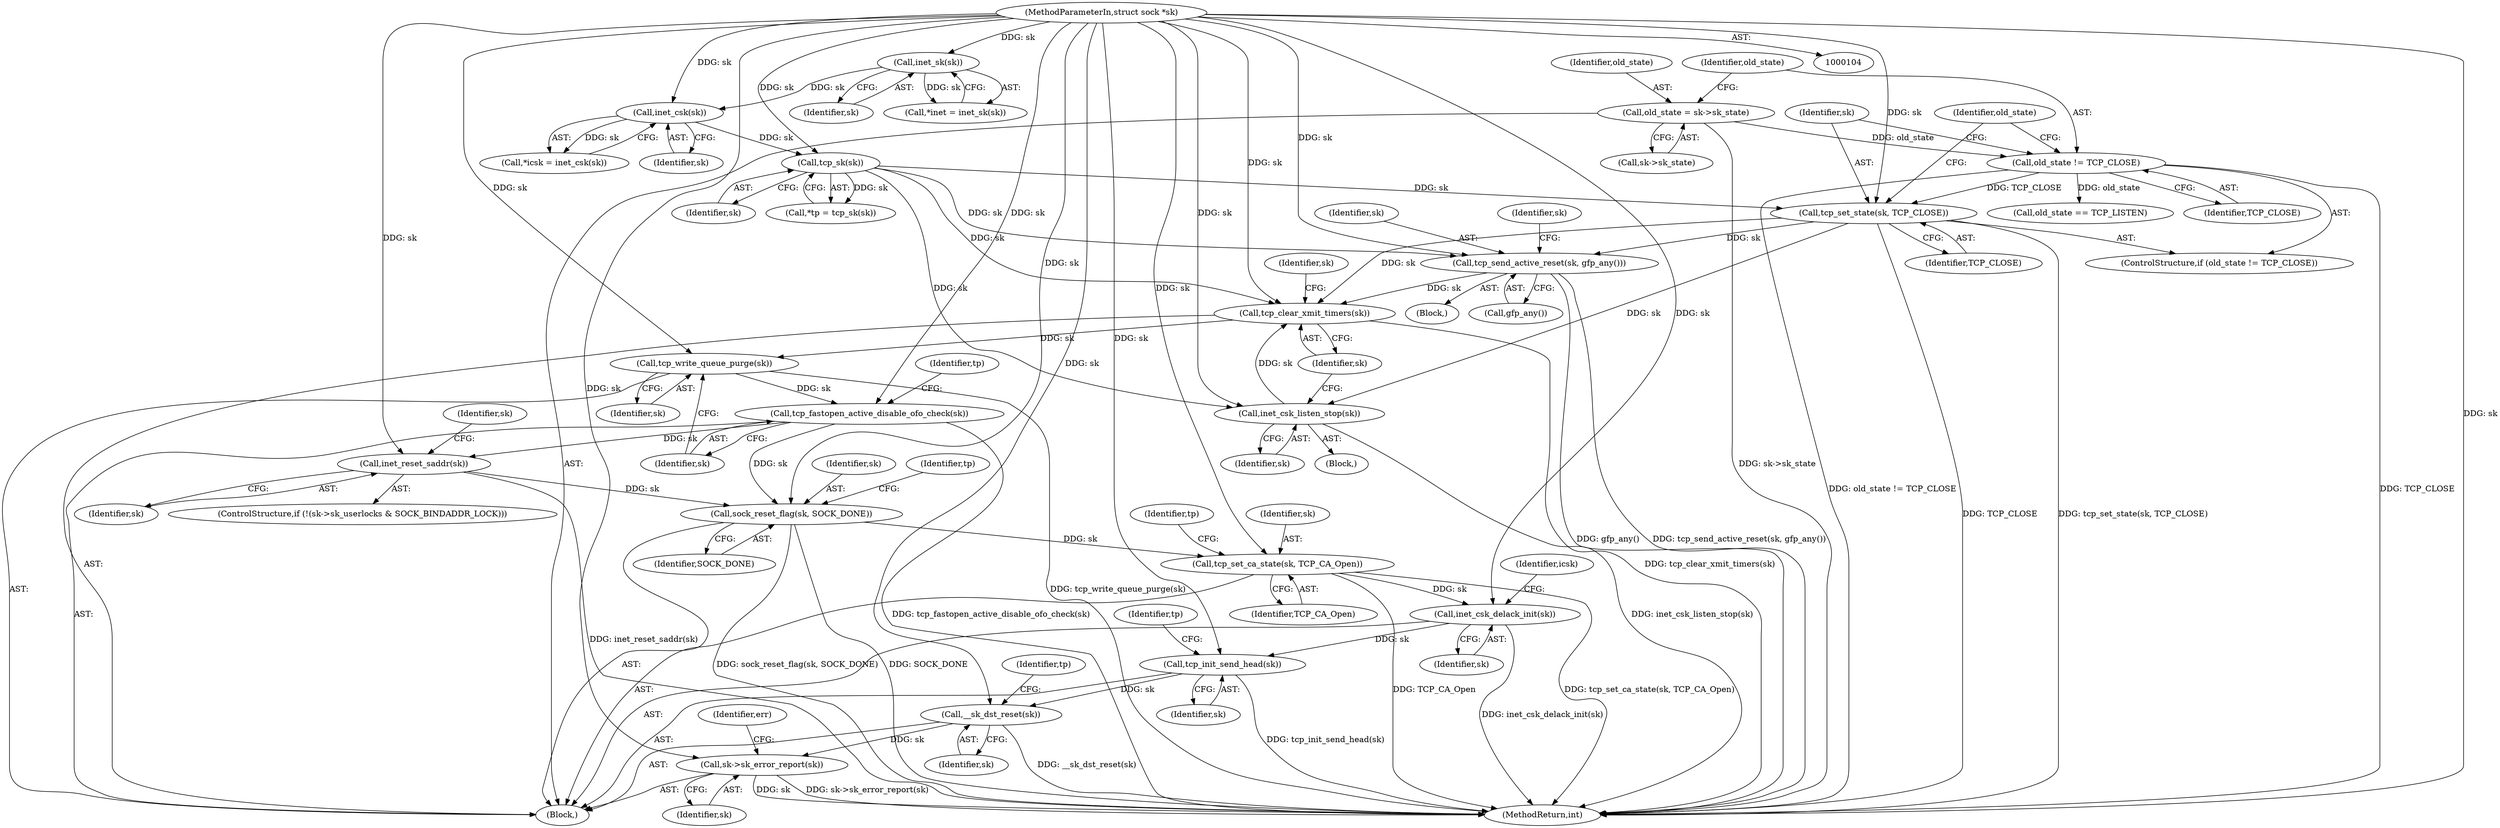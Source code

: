 digraph "0_linux_499350a5a6e7512d9ed369ed63a4244b6536f4f8@API" {
"1000205" [label="(Call,tcp_write_queue_purge(sk))"];
"1000198" [label="(Call,tcp_clear_xmit_timers(sk))"];
"1000180" [label="(Call,tcp_send_active_reset(sk, gfp_any()))"];
"1000121" [label="(Call,tcp_sk(sk))"];
"1000116" [label="(Call,inet_csk(sk))"];
"1000111" [label="(Call,inet_sk(sk))"];
"1000105" [label="(MethodParameterIn,struct sock *sk)"];
"1000137" [label="(Call,tcp_set_state(sk, TCP_CLOSE))"];
"1000134" [label="(Call,old_state != TCP_CLOSE)"];
"1000128" [label="(Call,old_state = sk->sk_state)"];
"1000145" [label="(Call,inet_csk_listen_stop(sk))"];
"1000207" [label="(Call,tcp_fastopen_active_disable_ofo_check(sk))"];
"1000226" [label="(Call,inet_reset_saddr(sk))"];
"1000233" [label="(Call,sock_reset_flag(sk, SOCK_DONE))"];
"1000296" [label="(Call,tcp_set_ca_state(sk, TCP_CA_Open))"];
"1000301" [label="(Call,inet_csk_delack_init(sk))"];
"1000310" [label="(Call,tcp_init_send_head(sk))"];
"1000322" [label="(Call,__sk_dst_reset(sk))"];
"1000342" [label="(Call,sk->sk_error_report(sk))"];
"1000227" [label="(Identifier,sk)"];
"1000116" [label="(Call,inet_csk(sk))"];
"1000133" [label="(ControlStructure,if (old_state != TCP_CLOSE))"];
"1000226" [label="(Call,inet_reset_saddr(sk))"];
"1000114" [label="(Call,*icsk = inet_csk(sk))"];
"1000137" [label="(Call,tcp_set_state(sk, TCP_CLOSE))"];
"1000128" [label="(Call,old_state = sk->sk_state)"];
"1000141" [label="(Call,old_state == TCP_LISTEN)"];
"1000134" [label="(Call,old_state != TCP_CLOSE)"];
"1000203" [label="(Identifier,sk)"];
"1000342" [label="(Call,sk->sk_error_report(sk))"];
"1000296" [label="(Call,tcp_set_ca_state(sk, TCP_CA_Open))"];
"1000343" [label="(Identifier,sk)"];
"1000212" [label="(Identifier,tp)"];
"1000119" [label="(Call,*tp = tcp_sk(sk))"];
"1000182" [label="(Call,gfp_any())"];
"1000230" [label="(Identifier,sk)"];
"1000198" [label="(Call,tcp_clear_xmit_timers(sk))"];
"1000142" [label="(Identifier,old_state)"];
"1000105" [label="(MethodParameterIn,struct sock *sk)"];
"1000219" [label="(ControlStructure,if (!(sk->sk_userlocks & SOCK_BINDADDR_LOCK)))"];
"1000315" [label="(Identifier,tp)"];
"1000145" [label="(Call,inet_csk_listen_stop(sk))"];
"1000129" [label="(Identifier,old_state)"];
"1000234" [label="(Identifier,sk)"];
"1000138" [label="(Identifier,sk)"];
"1000311" [label="(Identifier,sk)"];
"1000130" [label="(Call,sk->sk_state)"];
"1000144" [label="(Block,)"];
"1000205" [label="(Call,tcp_write_queue_purge(sk))"];
"1000345" [label="(Identifier,err)"];
"1000117" [label="(Identifier,sk)"];
"1000302" [label="(Identifier,sk)"];
"1000233" [label="(Call,sock_reset_flag(sk, SOCK_DONE))"];
"1000107" [label="(Block,)"];
"1000301" [label="(Call,inet_csk_delack_init(sk))"];
"1000135" [label="(Identifier,old_state)"];
"1000146" [label="(Identifier,sk)"];
"1000121" [label="(Call,tcp_sk(sk))"];
"1000112" [label="(Identifier,sk)"];
"1000111" [label="(Call,inet_sk(sk))"];
"1000235" [label="(Identifier,SOCK_DONE)"];
"1000139" [label="(Identifier,TCP_CLOSE)"];
"1000306" [label="(Identifier,icsk)"];
"1000323" [label="(Identifier,sk)"];
"1000346" [label="(MethodReturn,int)"];
"1000206" [label="(Identifier,sk)"];
"1000298" [label="(Identifier,TCP_CA_Open)"];
"1000180" [label="(Call,tcp_send_active_reset(sk, gfp_any()))"];
"1000238" [label="(Identifier,tp)"];
"1000297" [label="(Identifier,sk)"];
"1000300" [label="(Identifier,tp)"];
"1000109" [label="(Call,*inet = inet_sk(sk))"];
"1000325" [label="(Identifier,tp)"];
"1000122" [label="(Identifier,sk)"];
"1000208" [label="(Identifier,sk)"];
"1000179" [label="(Block,)"];
"1000322" [label="(Call,__sk_dst_reset(sk))"];
"1000181" [label="(Identifier,sk)"];
"1000185" [label="(Identifier,sk)"];
"1000199" [label="(Identifier,sk)"];
"1000207" [label="(Call,tcp_fastopen_active_disable_ofo_check(sk))"];
"1000310" [label="(Call,tcp_init_send_head(sk))"];
"1000136" [label="(Identifier,TCP_CLOSE)"];
"1000205" -> "1000107"  [label="AST: "];
"1000205" -> "1000206"  [label="CFG: "];
"1000206" -> "1000205"  [label="AST: "];
"1000208" -> "1000205"  [label="CFG: "];
"1000205" -> "1000346"  [label="DDG: tcp_write_queue_purge(sk)"];
"1000198" -> "1000205"  [label="DDG: sk"];
"1000105" -> "1000205"  [label="DDG: sk"];
"1000205" -> "1000207"  [label="DDG: sk"];
"1000198" -> "1000107"  [label="AST: "];
"1000198" -> "1000199"  [label="CFG: "];
"1000199" -> "1000198"  [label="AST: "];
"1000203" -> "1000198"  [label="CFG: "];
"1000198" -> "1000346"  [label="DDG: tcp_clear_xmit_timers(sk)"];
"1000180" -> "1000198"  [label="DDG: sk"];
"1000121" -> "1000198"  [label="DDG: sk"];
"1000137" -> "1000198"  [label="DDG: sk"];
"1000145" -> "1000198"  [label="DDG: sk"];
"1000105" -> "1000198"  [label="DDG: sk"];
"1000180" -> "1000179"  [label="AST: "];
"1000180" -> "1000182"  [label="CFG: "];
"1000181" -> "1000180"  [label="AST: "];
"1000182" -> "1000180"  [label="AST: "];
"1000185" -> "1000180"  [label="CFG: "];
"1000180" -> "1000346"  [label="DDG: gfp_any()"];
"1000180" -> "1000346"  [label="DDG: tcp_send_active_reset(sk, gfp_any())"];
"1000121" -> "1000180"  [label="DDG: sk"];
"1000137" -> "1000180"  [label="DDG: sk"];
"1000105" -> "1000180"  [label="DDG: sk"];
"1000121" -> "1000119"  [label="AST: "];
"1000121" -> "1000122"  [label="CFG: "];
"1000122" -> "1000121"  [label="AST: "];
"1000119" -> "1000121"  [label="CFG: "];
"1000121" -> "1000119"  [label="DDG: sk"];
"1000116" -> "1000121"  [label="DDG: sk"];
"1000105" -> "1000121"  [label="DDG: sk"];
"1000121" -> "1000137"  [label="DDG: sk"];
"1000121" -> "1000145"  [label="DDG: sk"];
"1000116" -> "1000114"  [label="AST: "];
"1000116" -> "1000117"  [label="CFG: "];
"1000117" -> "1000116"  [label="AST: "];
"1000114" -> "1000116"  [label="CFG: "];
"1000116" -> "1000114"  [label="DDG: sk"];
"1000111" -> "1000116"  [label="DDG: sk"];
"1000105" -> "1000116"  [label="DDG: sk"];
"1000111" -> "1000109"  [label="AST: "];
"1000111" -> "1000112"  [label="CFG: "];
"1000112" -> "1000111"  [label="AST: "];
"1000109" -> "1000111"  [label="CFG: "];
"1000111" -> "1000109"  [label="DDG: sk"];
"1000105" -> "1000111"  [label="DDG: sk"];
"1000105" -> "1000104"  [label="AST: "];
"1000105" -> "1000346"  [label="DDG: sk"];
"1000105" -> "1000137"  [label="DDG: sk"];
"1000105" -> "1000145"  [label="DDG: sk"];
"1000105" -> "1000207"  [label="DDG: sk"];
"1000105" -> "1000226"  [label="DDG: sk"];
"1000105" -> "1000233"  [label="DDG: sk"];
"1000105" -> "1000296"  [label="DDG: sk"];
"1000105" -> "1000301"  [label="DDG: sk"];
"1000105" -> "1000310"  [label="DDG: sk"];
"1000105" -> "1000322"  [label="DDG: sk"];
"1000105" -> "1000342"  [label="DDG: sk"];
"1000137" -> "1000133"  [label="AST: "];
"1000137" -> "1000139"  [label="CFG: "];
"1000138" -> "1000137"  [label="AST: "];
"1000139" -> "1000137"  [label="AST: "];
"1000142" -> "1000137"  [label="CFG: "];
"1000137" -> "1000346"  [label="DDG: TCP_CLOSE"];
"1000137" -> "1000346"  [label="DDG: tcp_set_state(sk, TCP_CLOSE)"];
"1000134" -> "1000137"  [label="DDG: TCP_CLOSE"];
"1000137" -> "1000145"  [label="DDG: sk"];
"1000134" -> "1000133"  [label="AST: "];
"1000134" -> "1000136"  [label="CFG: "];
"1000135" -> "1000134"  [label="AST: "];
"1000136" -> "1000134"  [label="AST: "];
"1000138" -> "1000134"  [label="CFG: "];
"1000142" -> "1000134"  [label="CFG: "];
"1000134" -> "1000346"  [label="DDG: old_state != TCP_CLOSE"];
"1000134" -> "1000346"  [label="DDG: TCP_CLOSE"];
"1000128" -> "1000134"  [label="DDG: old_state"];
"1000134" -> "1000141"  [label="DDG: old_state"];
"1000128" -> "1000107"  [label="AST: "];
"1000128" -> "1000130"  [label="CFG: "];
"1000129" -> "1000128"  [label="AST: "];
"1000130" -> "1000128"  [label="AST: "];
"1000135" -> "1000128"  [label="CFG: "];
"1000128" -> "1000346"  [label="DDG: sk->sk_state"];
"1000145" -> "1000144"  [label="AST: "];
"1000145" -> "1000146"  [label="CFG: "];
"1000146" -> "1000145"  [label="AST: "];
"1000199" -> "1000145"  [label="CFG: "];
"1000145" -> "1000346"  [label="DDG: inet_csk_listen_stop(sk)"];
"1000207" -> "1000107"  [label="AST: "];
"1000207" -> "1000208"  [label="CFG: "];
"1000208" -> "1000207"  [label="AST: "];
"1000212" -> "1000207"  [label="CFG: "];
"1000207" -> "1000346"  [label="DDG: tcp_fastopen_active_disable_ofo_check(sk)"];
"1000207" -> "1000226"  [label="DDG: sk"];
"1000207" -> "1000233"  [label="DDG: sk"];
"1000226" -> "1000219"  [label="AST: "];
"1000226" -> "1000227"  [label="CFG: "];
"1000227" -> "1000226"  [label="AST: "];
"1000230" -> "1000226"  [label="CFG: "];
"1000226" -> "1000346"  [label="DDG: inet_reset_saddr(sk)"];
"1000226" -> "1000233"  [label="DDG: sk"];
"1000233" -> "1000107"  [label="AST: "];
"1000233" -> "1000235"  [label="CFG: "];
"1000234" -> "1000233"  [label="AST: "];
"1000235" -> "1000233"  [label="AST: "];
"1000238" -> "1000233"  [label="CFG: "];
"1000233" -> "1000346"  [label="DDG: sock_reset_flag(sk, SOCK_DONE)"];
"1000233" -> "1000346"  [label="DDG: SOCK_DONE"];
"1000233" -> "1000296"  [label="DDG: sk"];
"1000296" -> "1000107"  [label="AST: "];
"1000296" -> "1000298"  [label="CFG: "];
"1000297" -> "1000296"  [label="AST: "];
"1000298" -> "1000296"  [label="AST: "];
"1000300" -> "1000296"  [label="CFG: "];
"1000296" -> "1000346"  [label="DDG: TCP_CA_Open"];
"1000296" -> "1000346"  [label="DDG: tcp_set_ca_state(sk, TCP_CA_Open)"];
"1000296" -> "1000301"  [label="DDG: sk"];
"1000301" -> "1000107"  [label="AST: "];
"1000301" -> "1000302"  [label="CFG: "];
"1000302" -> "1000301"  [label="AST: "];
"1000306" -> "1000301"  [label="CFG: "];
"1000301" -> "1000346"  [label="DDG: inet_csk_delack_init(sk)"];
"1000301" -> "1000310"  [label="DDG: sk"];
"1000310" -> "1000107"  [label="AST: "];
"1000310" -> "1000311"  [label="CFG: "];
"1000311" -> "1000310"  [label="AST: "];
"1000315" -> "1000310"  [label="CFG: "];
"1000310" -> "1000346"  [label="DDG: tcp_init_send_head(sk)"];
"1000310" -> "1000322"  [label="DDG: sk"];
"1000322" -> "1000107"  [label="AST: "];
"1000322" -> "1000323"  [label="CFG: "];
"1000323" -> "1000322"  [label="AST: "];
"1000325" -> "1000322"  [label="CFG: "];
"1000322" -> "1000346"  [label="DDG: __sk_dst_reset(sk)"];
"1000322" -> "1000342"  [label="DDG: sk"];
"1000342" -> "1000107"  [label="AST: "];
"1000342" -> "1000343"  [label="CFG: "];
"1000343" -> "1000342"  [label="AST: "];
"1000345" -> "1000342"  [label="CFG: "];
"1000342" -> "1000346"  [label="DDG: sk->sk_error_report(sk)"];
"1000342" -> "1000346"  [label="DDG: sk"];
}

